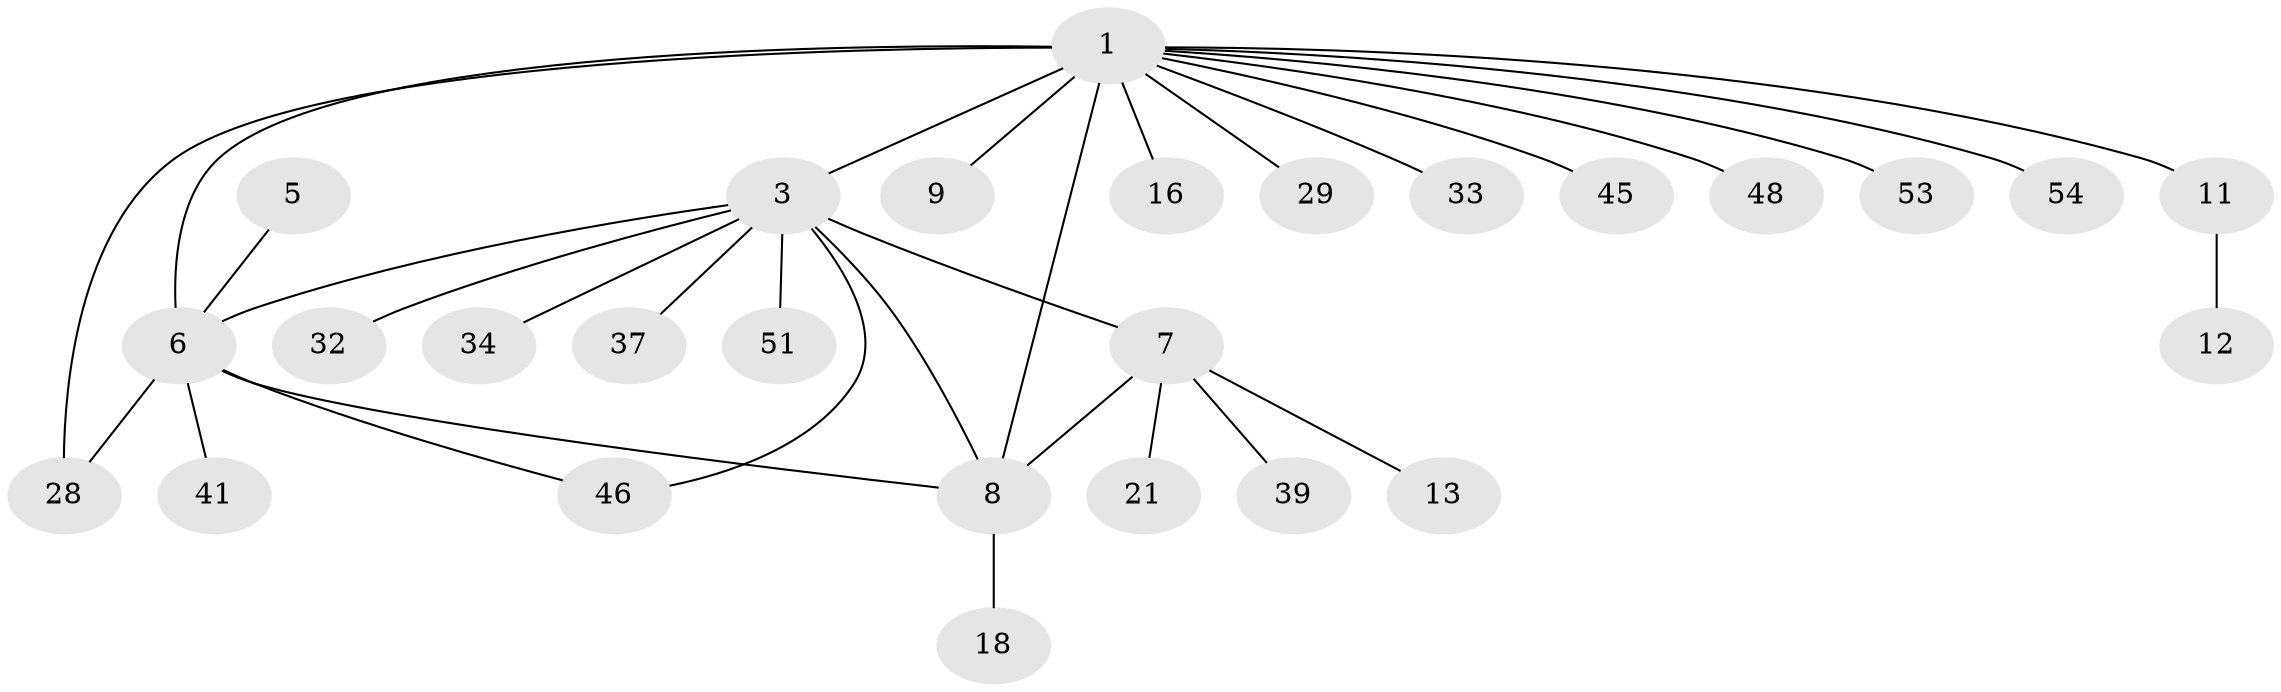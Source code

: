 // original degree distribution, {8: 0.05555555555555555, 7: 0.018518518518518517, 9: 0.037037037037037035, 4: 0.018518518518518517, 5: 0.018518518518518517, 6: 0.018518518518518517, 1: 0.5740740740740741, 2: 0.24074074074074073, 3: 0.018518518518518517}
// Generated by graph-tools (version 1.1) at 2025/16/03/09/25 04:16:06]
// undirected, 27 vertices, 32 edges
graph export_dot {
graph [start="1"]
  node [color=gray90,style=filled];
  1 [super="+2+10"];
  3 [super="+31+4+25"];
  5 [super="+40+47+23+30"];
  6;
  7 [super="+24+19+42+43"];
  8;
  9;
  11;
  12;
  13 [super="+15"];
  16;
  18 [super="+44"];
  21;
  28;
  29;
  32;
  33 [super="+49"];
  34;
  37;
  39;
  41;
  45;
  46 [super="+50"];
  48;
  51;
  53;
  54;
  1 -- 8 [weight=2];
  1 -- 28;
  1 -- 33;
  1 -- 45;
  1 -- 48;
  1 -- 53;
  1 -- 16;
  1 -- 6 [weight=2];
  1 -- 54;
  1 -- 11;
  1 -- 3 [weight=2];
  1 -- 9;
  1 -- 29;
  3 -- 6;
  3 -- 7;
  3 -- 32;
  3 -- 37;
  3 -- 46;
  3 -- 8;
  3 -- 51;
  3 -- 34;
  5 -- 6;
  6 -- 8;
  6 -- 28;
  6 -- 41;
  6 -- 46;
  7 -- 8;
  7 -- 13;
  7 -- 21;
  7 -- 39;
  8 -- 18;
  11 -- 12;
}
